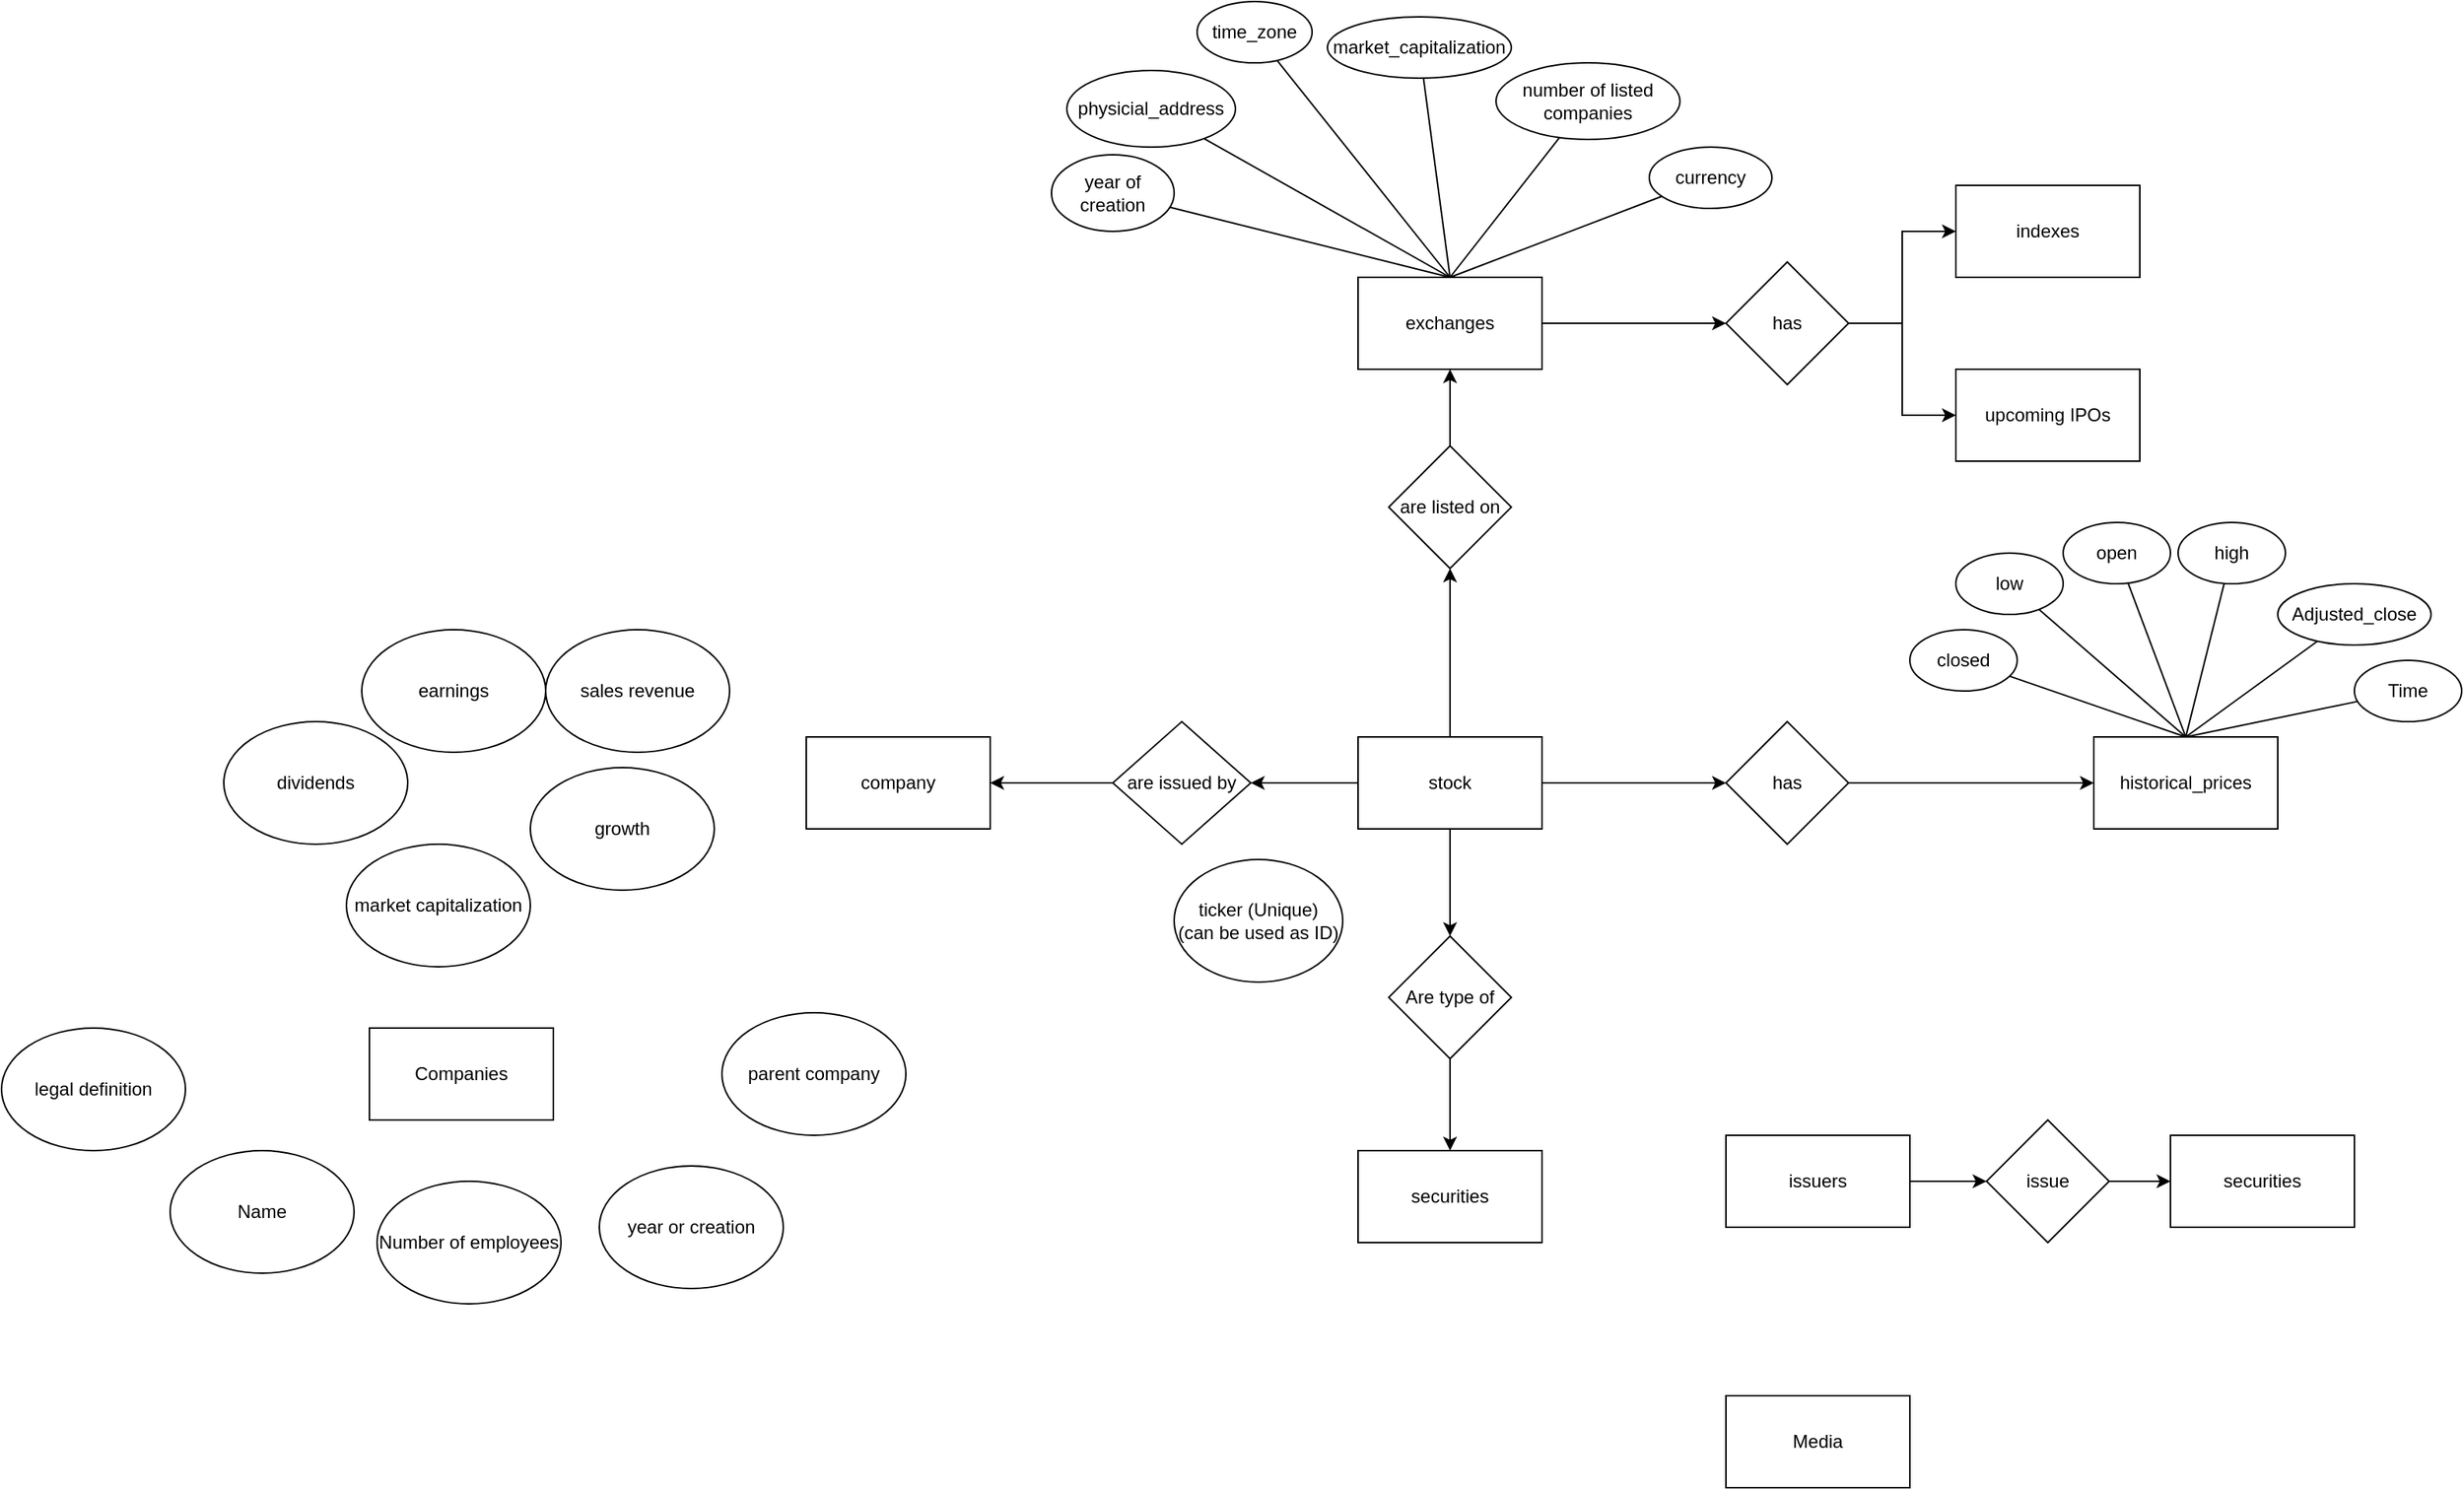 <mxfile version="16.5.1" type="device" pages="3"><diagram id="R2lEEEUBdFMjLlhIrx00" name="Conceptual Model"><mxGraphModel dx="2523" dy="1018" grid="1" gridSize="10" guides="1" tooltips="1" connect="1" arrows="1" fold="1" page="1" pageScale="1" pageWidth="850" pageHeight="1100" math="0" shadow="0" extFonts="Permanent Marker^https://fonts.googleapis.com/css?family=Permanent+Marker"><root><mxCell id="0"/><mxCell id="1" parent="0"/><mxCell id="wfD22E9LBwg1Gz34zHIe-21" style="edgeStyle=orthogonalEdgeStyle;rounded=0;orthogonalLoop=1;jettySize=auto;html=1;exitX=1;exitY=0.5;exitDx=0;exitDy=0;entryX=0;entryY=0.5;entryDx=0;entryDy=0;endArrow=classic;endFill=1;" parent="1" source="wfD22E9LBwg1Gz34zHIe-1" target="wfD22E9LBwg1Gz34zHIe-20" edge="1"><mxGeometry relative="1" as="geometry"/></mxCell><mxCell id="wfD22E9LBwg1Gz34zHIe-43" style="edgeStyle=orthogonalEdgeStyle;rounded=0;orthogonalLoop=1;jettySize=auto;html=1;exitX=0.5;exitY=0;exitDx=0;exitDy=0;entryX=0.5;entryY=1;entryDx=0;entryDy=0;startArrow=none;startFill=0;endArrow=classic;endFill=1;" parent="1" source="wfD22E9LBwg1Gz34zHIe-1" target="wfD22E9LBwg1Gz34zHIe-41" edge="1"><mxGeometry relative="1" as="geometry"/></mxCell><mxCell id="wfD22E9LBwg1Gz34zHIe-67" style="edgeStyle=orthogonalEdgeStyle;rounded=0;orthogonalLoop=1;jettySize=auto;html=1;exitX=0;exitY=0.5;exitDx=0;exitDy=0;entryX=1;entryY=0.5;entryDx=0;entryDy=0;startArrow=none;startFill=0;endArrow=classic;endFill=1;" parent="1" source="wfD22E9LBwg1Gz34zHIe-1" target="wfD22E9LBwg1Gz34zHIe-66" edge="1"><mxGeometry relative="1" as="geometry"/></mxCell><mxCell id="wfD22E9LBwg1Gz34zHIe-77" style="edgeStyle=orthogonalEdgeStyle;rounded=0;orthogonalLoop=1;jettySize=auto;html=1;exitX=0.5;exitY=1;exitDx=0;exitDy=0;entryX=0.5;entryY=0;entryDx=0;entryDy=0;startArrow=none;startFill=0;endArrow=classic;endFill=1;" parent="1" source="wfD22E9LBwg1Gz34zHIe-1" target="wfD22E9LBwg1Gz34zHIe-76" edge="1"><mxGeometry relative="1" as="geometry"/></mxCell><mxCell id="wfD22E9LBwg1Gz34zHIe-1" value="stock" style="rounded=0;whiteSpace=wrap;html=1;" parent="1" vertex="1"><mxGeometry x="85" y="560" width="120" height="60" as="geometry"/></mxCell><mxCell id="wfD22E9LBwg1Gz34zHIe-2" value="ticker (Unique)&lt;br&gt;(can be used as ID)" style="ellipse;whiteSpace=wrap;html=1;" parent="1" vertex="1"><mxGeometry x="-35" y="640" width="110" height="80" as="geometry"/></mxCell><mxCell id="wfD22E9LBwg1Gz34zHIe-5" value="Companies" style="rounded=0;whiteSpace=wrap;html=1;" parent="1" vertex="1"><mxGeometry x="-560" y="750" width="120" height="60" as="geometry"/></mxCell><mxCell id="wfD22E9LBwg1Gz34zHIe-7" value="Name" style="ellipse;whiteSpace=wrap;html=1;" parent="1" vertex="1"><mxGeometry x="-690" y="830" width="120" height="80" as="geometry"/></mxCell><mxCell id="wfD22E9LBwg1Gz34zHIe-8" value="Number of employees" style="ellipse;whiteSpace=wrap;html=1;" parent="1" vertex="1"><mxGeometry x="-555" y="850" width="120" height="80" as="geometry"/></mxCell><mxCell id="wfD22E9LBwg1Gz34zHIe-9" value="year or creation" style="ellipse;whiteSpace=wrap;html=1;" parent="1" vertex="1"><mxGeometry x="-410" y="840" width="120" height="80" as="geometry"/></mxCell><mxCell id="wfD22E9LBwg1Gz34zHIe-10" value="parent company" style="ellipse;whiteSpace=wrap;html=1;" parent="1" vertex="1"><mxGeometry x="-330" y="740" width="120" height="80" as="geometry"/></mxCell><mxCell id="wfD22E9LBwg1Gz34zHIe-11" value="legal definition" style="ellipse;whiteSpace=wrap;html=1;" parent="1" vertex="1"><mxGeometry x="-800" y="750" width="120" height="80" as="geometry"/></mxCell><mxCell id="wfD22E9LBwg1Gz34zHIe-12" value="dividends" style="ellipse;whiteSpace=wrap;html=1;" parent="1" vertex="1"><mxGeometry x="-655" y="550" width="120" height="80" as="geometry"/></mxCell><mxCell id="wfD22E9LBwg1Gz34zHIe-13" value="sales revenue" style="ellipse;whiteSpace=wrap;html=1;" parent="1" vertex="1"><mxGeometry x="-445" y="490" width="120" height="80" as="geometry"/></mxCell><mxCell id="wfD22E9LBwg1Gz34zHIe-14" value="growth" style="ellipse;whiteSpace=wrap;html=1;" parent="1" vertex="1"><mxGeometry x="-455" y="580" width="120" height="80" as="geometry"/></mxCell><mxCell id="wfD22E9LBwg1Gz34zHIe-15" value="earnings" style="ellipse;whiteSpace=wrap;html=1;" parent="1" vertex="1"><mxGeometry x="-565" y="490" width="120" height="80" as="geometry"/></mxCell><mxCell id="wfD22E9LBwg1Gz34zHIe-16" value="market capitalization" style="ellipse;whiteSpace=wrap;html=1;" parent="1" vertex="1"><mxGeometry x="-575" y="630" width="120" height="80" as="geometry"/></mxCell><mxCell id="wfD22E9LBwg1Gz34zHIe-18" value="Media" style="rounded=0;whiteSpace=wrap;html=1;" parent="1" vertex="1"><mxGeometry x="325" y="990" width="120" height="60" as="geometry"/></mxCell><mxCell id="wfD22E9LBwg1Gz34zHIe-33" style="edgeStyle=none;rounded=0;orthogonalLoop=1;jettySize=auto;html=1;exitX=0.5;exitY=0;exitDx=0;exitDy=0;endArrow=none;endFill=0;" parent="1" source="wfD22E9LBwg1Gz34zHIe-19" target="wfD22E9LBwg1Gz34zHIe-30" edge="1"><mxGeometry relative="1" as="geometry"/></mxCell><mxCell id="wfD22E9LBwg1Gz34zHIe-34" style="edgeStyle=none;rounded=0;orthogonalLoop=1;jettySize=auto;html=1;exitX=0.5;exitY=0;exitDx=0;exitDy=0;endArrow=none;endFill=0;" parent="1" source="wfD22E9LBwg1Gz34zHIe-19" target="wfD22E9LBwg1Gz34zHIe-31" edge="1"><mxGeometry relative="1" as="geometry"/></mxCell><mxCell id="wfD22E9LBwg1Gz34zHIe-35" style="edgeStyle=none;rounded=0;orthogonalLoop=1;jettySize=auto;html=1;exitX=0.5;exitY=0;exitDx=0;exitDy=0;endArrow=none;endFill=0;" parent="1" source="wfD22E9LBwg1Gz34zHIe-19" target="wfD22E9LBwg1Gz34zHIe-28" edge="1"><mxGeometry relative="1" as="geometry"/></mxCell><mxCell id="wfD22E9LBwg1Gz34zHIe-36" style="edgeStyle=none;rounded=0;orthogonalLoop=1;jettySize=auto;html=1;exitX=0.5;exitY=0;exitDx=0;exitDy=0;endArrow=none;endFill=0;" parent="1" source="wfD22E9LBwg1Gz34zHIe-19" target="wfD22E9LBwg1Gz34zHIe-26" edge="1"><mxGeometry relative="1" as="geometry"/></mxCell><mxCell id="wfD22E9LBwg1Gz34zHIe-37" style="edgeStyle=none;rounded=0;orthogonalLoop=1;jettySize=auto;html=1;exitX=0.5;exitY=0;exitDx=0;exitDy=0;endArrow=none;endFill=0;" parent="1" source="wfD22E9LBwg1Gz34zHIe-19" target="wfD22E9LBwg1Gz34zHIe-29" edge="1"><mxGeometry relative="1" as="geometry"/></mxCell><mxCell id="8Y2EJX-AzZ-XdCFNiQo_-2" style="rounded=0;orthogonalLoop=1;jettySize=auto;html=1;exitX=0.5;exitY=0;exitDx=0;exitDy=0;startArrow=none;startFill=0;endArrow=none;endFill=0;" edge="1" parent="1" source="wfD22E9LBwg1Gz34zHIe-19" target="8Y2EJX-AzZ-XdCFNiQo_-1"><mxGeometry relative="1" as="geometry"/></mxCell><mxCell id="wfD22E9LBwg1Gz34zHIe-19" value="historical_prices" style="rounded=0;whiteSpace=wrap;html=1;" parent="1" vertex="1"><mxGeometry x="565" y="560" width="120" height="60" as="geometry"/></mxCell><mxCell id="wfD22E9LBwg1Gz34zHIe-22" style="edgeStyle=orthogonalEdgeStyle;rounded=0;orthogonalLoop=1;jettySize=auto;html=1;exitX=1;exitY=0.5;exitDx=0;exitDy=0;entryX=0;entryY=0.5;entryDx=0;entryDy=0;endArrow=classic;endFill=1;" parent="1" source="wfD22E9LBwg1Gz34zHIe-20" target="wfD22E9LBwg1Gz34zHIe-19" edge="1"><mxGeometry relative="1" as="geometry"/></mxCell><mxCell id="wfD22E9LBwg1Gz34zHIe-20" value="has" style="rhombus;whiteSpace=wrap;html=1;" parent="1" vertex="1"><mxGeometry x="325" y="550" width="80" height="80" as="geometry"/></mxCell><mxCell id="wfD22E9LBwg1Gz34zHIe-26" value="high" style="ellipse;whiteSpace=wrap;html=1;" parent="1" vertex="1"><mxGeometry x="620" y="420" width="70" height="40" as="geometry"/></mxCell><mxCell id="wfD22E9LBwg1Gz34zHIe-28" value="open" style="ellipse;whiteSpace=wrap;html=1;" parent="1" vertex="1"><mxGeometry x="545" y="420" width="70" height="40" as="geometry"/></mxCell><mxCell id="wfD22E9LBwg1Gz34zHIe-29" value="Adjusted_close" style="ellipse;whiteSpace=wrap;html=1;" parent="1" vertex="1"><mxGeometry x="685" y="460" width="100" height="40" as="geometry"/></mxCell><mxCell id="wfD22E9LBwg1Gz34zHIe-30" value="low" style="ellipse;whiteSpace=wrap;html=1;" parent="1" vertex="1"><mxGeometry x="475" y="440" width="70" height="40" as="geometry"/></mxCell><mxCell id="wfD22E9LBwg1Gz34zHIe-31" value="closed" style="ellipse;whiteSpace=wrap;html=1;" parent="1" vertex="1"><mxGeometry x="445" y="490" width="70" height="40" as="geometry"/></mxCell><mxCell id="wfD22E9LBwg1Gz34zHIe-46" style="rounded=0;orthogonalLoop=1;jettySize=auto;html=1;exitX=0.5;exitY=0;exitDx=0;exitDy=0;startArrow=none;startFill=0;endArrow=none;endFill=0;" parent="1" source="wfD22E9LBwg1Gz34zHIe-40" target="wfD22E9LBwg1Gz34zHIe-45" edge="1"><mxGeometry relative="1" as="geometry"/></mxCell><mxCell id="wfD22E9LBwg1Gz34zHIe-50" style="edgeStyle=none;rounded=0;orthogonalLoop=1;jettySize=auto;html=1;exitX=0.5;exitY=0;exitDx=0;exitDy=0;startArrow=none;startFill=0;endArrow=none;endFill=0;" parent="1" source="wfD22E9LBwg1Gz34zHIe-40" target="wfD22E9LBwg1Gz34zHIe-48" edge="1"><mxGeometry relative="1" as="geometry"/></mxCell><mxCell id="wfD22E9LBwg1Gz34zHIe-51" style="edgeStyle=none;rounded=0;orthogonalLoop=1;jettySize=auto;html=1;exitX=0.5;exitY=0;exitDx=0;exitDy=0;startArrow=none;startFill=0;endArrow=none;endFill=0;" parent="1" source="wfD22E9LBwg1Gz34zHIe-40" target="wfD22E9LBwg1Gz34zHIe-49" edge="1"><mxGeometry relative="1" as="geometry"/></mxCell><mxCell id="wfD22E9LBwg1Gz34zHIe-52" style="edgeStyle=none;rounded=0;orthogonalLoop=1;jettySize=auto;html=1;exitX=0.5;exitY=0;exitDx=0;exitDy=0;startArrow=none;startFill=0;endArrow=none;endFill=0;" parent="1" source="wfD22E9LBwg1Gz34zHIe-40" target="wfD22E9LBwg1Gz34zHIe-47" edge="1"><mxGeometry relative="1" as="geometry"/></mxCell><mxCell id="wfD22E9LBwg1Gz34zHIe-54" style="edgeStyle=none;rounded=0;orthogonalLoop=1;jettySize=auto;html=1;exitX=0.5;exitY=0;exitDx=0;exitDy=0;startArrow=none;startFill=0;endArrow=none;endFill=0;" parent="1" source="wfD22E9LBwg1Gz34zHIe-40" target="wfD22E9LBwg1Gz34zHIe-53" edge="1"><mxGeometry relative="1" as="geometry"/></mxCell><mxCell id="wfD22E9LBwg1Gz34zHIe-56" style="edgeStyle=none;rounded=0;orthogonalLoop=1;jettySize=auto;html=1;exitX=0.5;exitY=0;exitDx=0;exitDy=0;startArrow=none;startFill=0;endArrow=none;endFill=0;" parent="1" source="wfD22E9LBwg1Gz34zHIe-40" target="wfD22E9LBwg1Gz34zHIe-55" edge="1"><mxGeometry relative="1" as="geometry"/></mxCell><mxCell id="wfD22E9LBwg1Gz34zHIe-59" style="edgeStyle=orthogonalEdgeStyle;rounded=0;orthogonalLoop=1;jettySize=auto;html=1;exitX=1;exitY=0.5;exitDx=0;exitDy=0;entryX=0;entryY=0.5;entryDx=0;entryDy=0;startArrow=none;startFill=0;endArrow=classic;endFill=1;" parent="1" source="wfD22E9LBwg1Gz34zHIe-40" target="wfD22E9LBwg1Gz34zHIe-58" edge="1"><mxGeometry relative="1" as="geometry"/></mxCell><mxCell id="wfD22E9LBwg1Gz34zHIe-40" value="exchanges" style="rounded=0;whiteSpace=wrap;html=1;" parent="1" vertex="1"><mxGeometry x="85" y="260" width="120" height="60" as="geometry"/></mxCell><mxCell id="wfD22E9LBwg1Gz34zHIe-44" style="edgeStyle=orthogonalEdgeStyle;rounded=0;orthogonalLoop=1;jettySize=auto;html=1;exitX=0.5;exitY=0;exitDx=0;exitDy=0;entryX=0.5;entryY=1;entryDx=0;entryDy=0;startArrow=none;startFill=0;endArrow=classic;endFill=1;" parent="1" source="wfD22E9LBwg1Gz34zHIe-41" target="wfD22E9LBwg1Gz34zHIe-40" edge="1"><mxGeometry relative="1" as="geometry"/></mxCell><mxCell id="wfD22E9LBwg1Gz34zHIe-41" value="are listed on" style="rhombus;whiteSpace=wrap;html=1;" parent="1" vertex="1"><mxGeometry x="105" y="370" width="80" height="80" as="geometry"/></mxCell><mxCell id="wfD22E9LBwg1Gz34zHIe-45" value="time_zone" style="ellipse;whiteSpace=wrap;html=1;" parent="1" vertex="1"><mxGeometry x="-20" y="80" width="75" height="40" as="geometry"/></mxCell><mxCell id="wfD22E9LBwg1Gz34zHIe-47" value="currency" style="ellipse;whiteSpace=wrap;html=1;" parent="1" vertex="1"><mxGeometry x="275" y="175" width="80" height="40" as="geometry"/></mxCell><mxCell id="wfD22E9LBwg1Gz34zHIe-48" value="market_capitalization" style="ellipse;whiteSpace=wrap;html=1;" parent="1" vertex="1"><mxGeometry x="65" y="90" width="120" height="40" as="geometry"/></mxCell><mxCell id="wfD22E9LBwg1Gz34zHIe-49" value="number of listed companies" style="ellipse;whiteSpace=wrap;html=1;" parent="1" vertex="1"><mxGeometry x="175" y="120" width="120" height="50" as="geometry"/></mxCell><mxCell id="wfD22E9LBwg1Gz34zHIe-53" value="physicial_address" style="ellipse;whiteSpace=wrap;html=1;" parent="1" vertex="1"><mxGeometry x="-105" y="125" width="110" height="50" as="geometry"/></mxCell><mxCell id="wfD22E9LBwg1Gz34zHIe-55" value="year of creation" style="ellipse;whiteSpace=wrap;html=1;" parent="1" vertex="1"><mxGeometry x="-115" y="180" width="80" height="50" as="geometry"/></mxCell><mxCell id="wfD22E9LBwg1Gz34zHIe-57" value="indexes" style="rounded=0;whiteSpace=wrap;html=1;" parent="1" vertex="1"><mxGeometry x="475" y="200" width="120" height="60" as="geometry"/></mxCell><mxCell id="wfD22E9LBwg1Gz34zHIe-61" style="edgeStyle=orthogonalEdgeStyle;rounded=0;orthogonalLoop=1;jettySize=auto;html=1;exitX=1;exitY=0.5;exitDx=0;exitDy=0;entryX=0;entryY=0.5;entryDx=0;entryDy=0;startArrow=none;startFill=0;endArrow=classic;endFill=1;" parent="1" source="wfD22E9LBwg1Gz34zHIe-58" target="wfD22E9LBwg1Gz34zHIe-57" edge="1"><mxGeometry relative="1" as="geometry"/></mxCell><mxCell id="wfD22E9LBwg1Gz34zHIe-63" style="edgeStyle=orthogonalEdgeStyle;rounded=0;orthogonalLoop=1;jettySize=auto;html=1;exitX=1;exitY=0.5;exitDx=0;exitDy=0;entryX=0;entryY=0.5;entryDx=0;entryDy=0;startArrow=none;startFill=0;endArrow=classic;endFill=1;" parent="1" source="wfD22E9LBwg1Gz34zHIe-58" target="wfD22E9LBwg1Gz34zHIe-62" edge="1"><mxGeometry relative="1" as="geometry"/></mxCell><mxCell id="wfD22E9LBwg1Gz34zHIe-58" value="has" style="rhombus;whiteSpace=wrap;html=1;" parent="1" vertex="1"><mxGeometry x="325" y="250" width="80" height="80" as="geometry"/></mxCell><mxCell id="wfD22E9LBwg1Gz34zHIe-62" value="upcoming IPOs" style="rounded=0;whiteSpace=wrap;html=1;" parent="1" vertex="1"><mxGeometry x="475" y="320" width="120" height="60" as="geometry"/></mxCell><mxCell id="wfD22E9LBwg1Gz34zHIe-64" value="company" style="rounded=0;whiteSpace=wrap;html=1;" parent="1" vertex="1"><mxGeometry x="-275" y="560" width="120" height="60" as="geometry"/></mxCell><mxCell id="wfD22E9LBwg1Gz34zHIe-68" style="edgeStyle=orthogonalEdgeStyle;rounded=0;orthogonalLoop=1;jettySize=auto;html=1;exitX=0;exitY=0.5;exitDx=0;exitDy=0;entryX=1;entryY=0.5;entryDx=0;entryDy=0;startArrow=none;startFill=0;endArrow=classic;endFill=1;" parent="1" source="wfD22E9LBwg1Gz34zHIe-66" target="wfD22E9LBwg1Gz34zHIe-64" edge="1"><mxGeometry relative="1" as="geometry"/></mxCell><mxCell id="wfD22E9LBwg1Gz34zHIe-66" value="are issued by" style="rhombus;whiteSpace=wrap;html=1;" parent="1" vertex="1"><mxGeometry x="-75" y="550" width="90" height="80" as="geometry"/></mxCell><mxCell id="wfD22E9LBwg1Gz34zHIe-69" value="securities" style="rounded=0;whiteSpace=wrap;html=1;" parent="1" vertex="1"><mxGeometry x="615" y="820" width="120" height="60" as="geometry"/></mxCell><mxCell id="wfD22E9LBwg1Gz34zHIe-72" style="edgeStyle=orthogonalEdgeStyle;rounded=0;orthogonalLoop=1;jettySize=auto;html=1;exitX=1;exitY=0.5;exitDx=0;exitDy=0;entryX=0;entryY=0.5;entryDx=0;entryDy=0;startArrow=none;startFill=0;endArrow=classic;endFill=1;" parent="1" source="wfD22E9LBwg1Gz34zHIe-70" target="wfD22E9LBwg1Gz34zHIe-71" edge="1"><mxGeometry relative="1" as="geometry"/></mxCell><mxCell id="wfD22E9LBwg1Gz34zHIe-70" value="issuers" style="rounded=0;whiteSpace=wrap;html=1;" parent="1" vertex="1"><mxGeometry x="325" y="820" width="120" height="60" as="geometry"/></mxCell><mxCell id="wfD22E9LBwg1Gz34zHIe-73" style="edgeStyle=orthogonalEdgeStyle;rounded=0;orthogonalLoop=1;jettySize=auto;html=1;exitX=1;exitY=0.5;exitDx=0;exitDy=0;entryX=0;entryY=0.5;entryDx=0;entryDy=0;startArrow=none;startFill=0;endArrow=classic;endFill=1;" parent="1" source="wfD22E9LBwg1Gz34zHIe-71" target="wfD22E9LBwg1Gz34zHIe-69" edge="1"><mxGeometry relative="1" as="geometry"/></mxCell><mxCell id="wfD22E9LBwg1Gz34zHIe-71" value="issue" style="rhombus;whiteSpace=wrap;html=1;" parent="1" vertex="1"><mxGeometry x="495" y="810" width="80" height="80" as="geometry"/></mxCell><mxCell id="wfD22E9LBwg1Gz34zHIe-75" value="securities" style="rounded=0;whiteSpace=wrap;html=1;" parent="1" vertex="1"><mxGeometry x="85" y="830" width="120" height="60" as="geometry"/></mxCell><mxCell id="wfD22E9LBwg1Gz34zHIe-78" style="edgeStyle=orthogonalEdgeStyle;rounded=0;orthogonalLoop=1;jettySize=auto;html=1;exitX=0.5;exitY=1;exitDx=0;exitDy=0;entryX=0.5;entryY=0;entryDx=0;entryDy=0;startArrow=none;startFill=0;endArrow=classic;endFill=1;" parent="1" source="wfD22E9LBwg1Gz34zHIe-76" target="wfD22E9LBwg1Gz34zHIe-75" edge="1"><mxGeometry relative="1" as="geometry"/></mxCell><mxCell id="wfD22E9LBwg1Gz34zHIe-76" value="Are type of" style="rhombus;whiteSpace=wrap;html=1;" parent="1" vertex="1"><mxGeometry x="105" y="690" width="80" height="80" as="geometry"/></mxCell><mxCell id="8Y2EJX-AzZ-XdCFNiQo_-1" value="Time" style="ellipse;whiteSpace=wrap;html=1;" vertex="1" parent="1"><mxGeometry x="735" y="510" width="70" height="40" as="geometry"/></mxCell></root></mxGraphModel></diagram><diagram id="MQj-S7Fz6W7xTGQ4IfH7" name="Logical Model"><mxGraphModel dx="1422" dy="865" grid="1" gridSize="10" guides="1" tooltips="1" connect="1" arrows="1" fold="1" page="1" pageScale="1" pageWidth="827" pageHeight="1169" math="0" shadow="0"><root><mxCell id="os_8DKDE5-zT_vKV7Pwn-0"/><mxCell id="os_8DKDE5-zT_vKV7Pwn-1" parent="os_8DKDE5-zT_vKV7Pwn-0"/><mxCell id="4PxGdPXnoTTcwVCYEZMJ-3" style="edgeStyle=orthogonalEdgeStyle;rounded=0;orthogonalLoop=1;jettySize=auto;html=1;exitX=1;exitY=0.5;exitDx=0;exitDy=0;startArrow=ERone;startFill=0;endArrow=ERoneToMany;endFill=0;" edge="1" parent="os_8DKDE5-zT_vKV7Pwn-1" source="Y7FrSRIj7nYSmTHNa9B9-0" target="Y7FrSRIj7nYSmTHNa9B9-4"><mxGeometry relative="1" as="geometry"/></mxCell><mxCell id="Y7FrSRIj7nYSmTHNa9B9-0" value="Stocks" style="swimlane;fontStyle=0;childLayout=stackLayout;horizontal=1;startSize=26;horizontalStack=0;resizeParent=1;resizeParentMax=0;resizeLast=0;collapsible=1;marginBottom=0;align=center;fontSize=14;" vertex="1" parent="os_8DKDE5-zT_vKV7Pwn-1"><mxGeometry x="159" y="450" width="160" height="116" as="geometry"/></mxCell><mxCell id="R4OTcV4efN7JgIUPlUh7-5" value="id" style="text;strokeColor=none;fillColor=none;spacingLeft=4;spacingRight=4;overflow=hidden;rotatable=0;points=[[0,0.5],[1,0.5]];portConstraint=eastwest;fontSize=12;" vertex="1" parent="Y7FrSRIj7nYSmTHNa9B9-0"><mxGeometry y="26" width="160" height="30" as="geometry"/></mxCell><mxCell id="Y7FrSRIj7nYSmTHNa9B9-1" value="ticker" style="text;strokeColor=none;fillColor=none;spacingLeft=4;spacingRight=4;overflow=hidden;rotatable=0;points=[[0,0.5],[1,0.5]];portConstraint=eastwest;fontSize=12;" vertex="1" parent="Y7FrSRIj7nYSmTHNa9B9-0"><mxGeometry y="56" width="160" height="30" as="geometry"/></mxCell><mxCell id="Y7FrSRIj7nYSmTHNa9B9-2" value="name" style="text;strokeColor=none;fillColor=none;spacingLeft=4;spacingRight=4;overflow=hidden;rotatable=0;points=[[0,0.5],[1,0.5]];portConstraint=eastwest;fontSize=12;" vertex="1" parent="Y7FrSRIj7nYSmTHNa9B9-0"><mxGeometry y="86" width="160" height="30" as="geometry"/></mxCell><mxCell id="Y7FrSRIj7nYSmTHNa9B9-4" value="historical_prices" style="swimlane;fontStyle=0;childLayout=stackLayout;horizontal=1;startSize=26;horizontalStack=0;resizeParent=1;resizeParentMax=0;resizeLast=0;collapsible=1;marginBottom=0;align=center;fontSize=14;" vertex="1" parent="os_8DKDE5-zT_vKV7Pwn-1"><mxGeometry x="509" y="375" width="160" height="266" as="geometry"/></mxCell><mxCell id="Y7FrSRIj7nYSmTHNa9B9-5" value="id" style="text;strokeColor=none;fillColor=none;spacingLeft=4;spacingRight=4;overflow=hidden;rotatable=0;points=[[0,0.5],[1,0.5]];portConstraint=eastwest;fontSize=12;" vertex="1" parent="Y7FrSRIj7nYSmTHNa9B9-4"><mxGeometry y="26" width="160" height="30" as="geometry"/></mxCell><mxCell id="Y7FrSRIj7nYSmTHNa9B9-6" value="ticker" style="text;strokeColor=none;fillColor=none;spacingLeft=4;spacingRight=4;overflow=hidden;rotatable=0;points=[[0,0.5],[1,0.5]];portConstraint=eastwest;fontSize=12;" vertex="1" parent="Y7FrSRIj7nYSmTHNa9B9-4"><mxGeometry y="56" width="160" height="30" as="geometry"/></mxCell><mxCell id="Y4rFN3A8RNl4M52kwZ5K-0" value="time" style="text;strokeColor=none;fillColor=none;spacingLeft=4;spacingRight=4;overflow=hidden;rotatable=0;points=[[0,0.5],[1,0.5]];portConstraint=eastwest;fontSize=12;" vertex="1" parent="Y7FrSRIj7nYSmTHNa9B9-4"><mxGeometry y="86" width="160" height="30" as="geometry"/></mxCell><mxCell id="Y7FrSRIj7nYSmTHNa9B9-7" value="open" style="text;strokeColor=none;fillColor=none;spacingLeft=4;spacingRight=4;overflow=hidden;rotatable=0;points=[[0,0.5],[1,0.5]];portConstraint=eastwest;fontSize=12;" vertex="1" parent="Y7FrSRIj7nYSmTHNa9B9-4"><mxGeometry y="116" width="160" height="30" as="geometry"/></mxCell><mxCell id="e33bcDFd942IXppJwSy0-0" value="close" style="text;strokeColor=none;fillColor=none;spacingLeft=4;spacingRight=4;overflow=hidden;rotatable=0;points=[[0,0.5],[1,0.5]];portConstraint=eastwest;fontSize=12;" vertex="1" parent="Y7FrSRIj7nYSmTHNa9B9-4"><mxGeometry y="146" width="160" height="30" as="geometry"/></mxCell><mxCell id="4PxGdPXnoTTcwVCYEZMJ-0" value="low" style="text;strokeColor=none;fillColor=none;spacingLeft=4;spacingRight=4;overflow=hidden;rotatable=0;points=[[0,0.5],[1,0.5]];portConstraint=eastwest;fontSize=12;" vertex="1" parent="Y7FrSRIj7nYSmTHNa9B9-4"><mxGeometry y="176" width="160" height="30" as="geometry"/></mxCell><mxCell id="4PxGdPXnoTTcwVCYEZMJ-1" value="high" style="text;strokeColor=none;fillColor=none;spacingLeft=4;spacingRight=4;overflow=hidden;rotatable=0;points=[[0,0.5],[1,0.5]];portConstraint=eastwest;fontSize=12;" vertex="1" parent="Y7FrSRIj7nYSmTHNa9B9-4"><mxGeometry y="206" width="160" height="30" as="geometry"/></mxCell><mxCell id="4PxGdPXnoTTcwVCYEZMJ-2" value="adj_close" style="text;strokeColor=none;fillColor=none;spacingLeft=4;spacingRight=4;overflow=hidden;rotatable=0;points=[[0,0.5],[1,0.5]];portConstraint=eastwest;fontSize=12;" vertex="1" parent="Y7FrSRIj7nYSmTHNa9B9-4"><mxGeometry y="236" width="160" height="30" as="geometry"/></mxCell><mxCell id="rJq4cenn5QJTcRMozqke-0" value="Should we put in ID on historical_prices? &lt;br&gt;We could use ticker and timstamp as a composite key to uniquely identify records...&lt;br&gt;To use a unique ID would use 30 Mb (3MB) approximately (200 stocks * 7300 records * number of bits to represent it)" style="text;html=1;strokeColor=none;fillColor=none;align=center;verticalAlign=middle;whiteSpace=wrap;rounded=0;" vertex="1" parent="os_8DKDE5-zT_vKV7Pwn-1"><mxGeometry width="330" height="110" as="geometry"/></mxCell><mxCell id="R4OTcV4efN7JgIUPlUh7-7" style="edgeStyle=none;rounded=0;orthogonalLoop=1;jettySize=auto;html=1;exitX=0.5;exitY=1;exitDx=0;exitDy=0;startArrow=ERone;startFill=0;endArrow=ERone;endFill=0;" edge="1" parent="os_8DKDE5-zT_vKV7Pwn-1" source="R4OTcV4efN7JgIUPlUh7-1" target="Y7FrSRIj7nYSmTHNa9B9-0"><mxGeometry relative="1" as="geometry"/></mxCell><mxCell id="R4OTcV4efN7JgIUPlUh7-1" value="source" style="swimlane;fontStyle=0;childLayout=stackLayout;horizontal=1;startSize=26;horizontalStack=0;resizeParent=1;resizeParentMax=0;resizeLast=0;collapsible=1;marginBottom=0;align=center;fontSize=14;" vertex="1" parent="os_8DKDE5-zT_vKV7Pwn-1"><mxGeometry x="159" y="210" width="160" height="146" as="geometry"/></mxCell><mxCell id="R4OTcV4efN7JgIUPlUh7-2" value="id" style="text;strokeColor=none;fillColor=none;spacingLeft=4;spacingRight=4;overflow=hidden;rotatable=0;points=[[0,0.5],[1,0.5]];portConstraint=eastwest;fontSize=12;" vertex="1" parent="R4OTcV4efN7JgIUPlUh7-1"><mxGeometry y="26" width="160" height="30" as="geometry"/></mxCell><mxCell id="R4OTcV4efN7JgIUPlUh7-4" value="name" style="text;strokeColor=none;fillColor=none;spacingLeft=4;spacingRight=4;overflow=hidden;rotatable=0;points=[[0,0.5],[1,0.5]];portConstraint=eastwest;fontSize=12;" vertex="1" parent="R4OTcV4efN7JgIUPlUh7-1"><mxGeometry y="56" width="160" height="30" as="geometry"/></mxCell><mxCell id="R4OTcV4efN7JgIUPlUh7-6" value="ticker" style="text;strokeColor=none;fillColor=none;spacingLeft=4;spacingRight=4;overflow=hidden;rotatable=0;points=[[0,0.5],[1,0.5]];portConstraint=eastwest;fontSize=12;" vertex="1" parent="R4OTcV4efN7JgIUPlUh7-1"><mxGeometry y="86" width="160" height="30" as="geometry"/></mxCell><mxCell id="R4OTcV4efN7JgIUPlUh7-3" value="source_ticker" style="text;strokeColor=none;fillColor=none;spacingLeft=4;spacingRight=4;overflow=hidden;rotatable=0;points=[[0,0.5],[1,0.5]];portConstraint=eastwest;fontSize=12;" vertex="1" parent="R4OTcV4efN7JgIUPlUh7-1"><mxGeometry y="116" width="160" height="30" as="geometry"/></mxCell></root></mxGraphModel></diagram><diagram id="Y7fAanmoGZmoe3X7Tghw" name="Physical Model (PostgreSQL)"><mxGraphModel dx="1422" dy="865" grid="1" gridSize="10" guides="1" tooltips="1" connect="1" arrows="1" fold="1" page="1" pageScale="1" pageWidth="827" pageHeight="1169" math="0" shadow="0"><root><mxCell id="kmy_UWb13fLSlnWbWRYK-0"/><mxCell id="kmy_UWb13fLSlnWbWRYK-1" parent="kmy_UWb13fLSlnWbWRYK-0"/><mxCell id="xmjMNlRfoBN5kaSRMh7R-35" style="edgeStyle=orthogonalEdgeStyle;rounded=0;orthogonalLoop=1;jettySize=auto;html=1;exitX=1;exitY=0.5;exitDx=0;exitDy=0;startArrow=ERone;startFill=0;endArrow=ERoneToMany;endFill=0;" edge="1" parent="kmy_UWb13fLSlnWbWRYK-1" source="xmjMNlRfoBN5kaSRMh7R-0" target="xmjMNlRfoBN5kaSRMh7R-13"><mxGeometry relative="1" as="geometry"/></mxCell><mxCell id="xmjMNlRfoBN5kaSRMh7R-0" value="stocks" style="shape=table;startSize=30;container=1;collapsible=1;childLayout=tableLayout;fixedRows=1;rowLines=0;fontStyle=1;align=center;resizeLast=1;" vertex="1" parent="kmy_UWb13fLSlnWbWRYK-1"><mxGeometry x="180" y="420" width="180" height="120" as="geometry"/></mxCell><mxCell id="L0kg3-bUlqf4RA--clqm-0" style="shape=tableRow;horizontal=0;startSize=0;swimlaneHead=0;swimlaneBody=0;fillColor=none;collapsible=0;dropTarget=0;points=[[0,0.5],[1,0.5]];portConstraint=eastwest;top=0;left=0;right=0;bottom=1;" vertex="1" parent="xmjMNlRfoBN5kaSRMh7R-0"><mxGeometry y="30" width="180" height="30" as="geometry"/></mxCell><mxCell id="L0kg3-bUlqf4RA--clqm-1" value="PK" style="shape=partialRectangle;connectable=0;fillColor=none;top=0;left=0;bottom=0;right=0;fontStyle=1;overflow=hidden;" vertex="1" parent="L0kg3-bUlqf4RA--clqm-0"><mxGeometry width="30" height="30" as="geometry"><mxRectangle width="30" height="30" as="alternateBounds"/></mxGeometry></mxCell><mxCell id="L0kg3-bUlqf4RA--clqm-2" value="id : SMALLINT" style="shape=partialRectangle;connectable=0;fillColor=none;top=0;left=0;bottom=0;right=0;align=left;spacingLeft=6;fontStyle=5;overflow=hidden;" vertex="1" parent="L0kg3-bUlqf4RA--clqm-0"><mxGeometry x="30" width="150" height="30" as="geometry"><mxRectangle width="150" height="30" as="alternateBounds"/></mxGeometry></mxCell><mxCell id="xmjMNlRfoBN5kaSRMh7R-1" value="" style="shape=tableRow;horizontal=0;startSize=0;swimlaneHead=0;swimlaneBody=0;fillColor=none;collapsible=0;dropTarget=0;points=[[0,0.5],[1,0.5]];portConstraint=eastwest;top=0;left=0;right=0;bottom=0;" vertex="1" parent="xmjMNlRfoBN5kaSRMh7R-0"><mxGeometry y="60" width="180" height="30" as="geometry"/></mxCell><mxCell id="xmjMNlRfoBN5kaSRMh7R-2" value="" style="shape=partialRectangle;connectable=0;fillColor=none;top=0;left=0;bottom=0;right=0;fontStyle=1;overflow=hidden;strokeColor=default;" vertex="1" parent="xmjMNlRfoBN5kaSRMh7R-1"><mxGeometry width="30" height="30" as="geometry"><mxRectangle width="30" height="30" as="alternateBounds"/></mxGeometry></mxCell><mxCell id="xmjMNlRfoBN5kaSRMh7R-3" value="ticker : CHAR(6)" style="shape=partialRectangle;connectable=0;fillColor=none;top=0;left=0;bottom=0;right=0;align=left;spacingLeft=6;fontStyle=0;overflow=hidden;strokeColor=default;" vertex="1" parent="xmjMNlRfoBN5kaSRMh7R-1"><mxGeometry x="30" width="150" height="30" as="geometry"><mxRectangle width="150" height="30" as="alternateBounds"/></mxGeometry></mxCell><mxCell id="xmjMNlRfoBN5kaSRMh7R-4" value="" style="shape=tableRow;horizontal=0;startSize=0;swimlaneHead=0;swimlaneBody=0;fillColor=none;collapsible=0;dropTarget=0;points=[[0,0.5],[1,0.5]];portConstraint=eastwest;top=0;left=0;right=0;bottom=0;" vertex="1" parent="xmjMNlRfoBN5kaSRMh7R-0"><mxGeometry y="90" width="180" height="30" as="geometry"/></mxCell><mxCell id="xmjMNlRfoBN5kaSRMh7R-5" value="" style="shape=partialRectangle;connectable=0;fillColor=none;top=0;left=0;bottom=0;right=0;editable=1;overflow=hidden;" vertex="1" parent="xmjMNlRfoBN5kaSRMh7R-4"><mxGeometry width="30" height="30" as="geometry"><mxRectangle width="30" height="30" as="alternateBounds"/></mxGeometry></mxCell><mxCell id="xmjMNlRfoBN5kaSRMh7R-6" value="name : VARCHAR(64)" style="shape=partialRectangle;connectable=0;fillColor=none;top=0;left=0;bottom=0;right=0;align=left;spacingLeft=6;overflow=hidden;strokeColor=default;" vertex="1" parent="xmjMNlRfoBN5kaSRMh7R-4"><mxGeometry x="30" width="150" height="30" as="geometry"><mxRectangle width="150" height="30" as="alternateBounds"/></mxGeometry></mxCell><mxCell id="xmjMNlRfoBN5kaSRMh7R-13" value="historical_prices" style="shape=table;startSize=30;container=1;collapsible=1;childLayout=tableLayout;fixedRows=1;rowLines=0;fontStyle=1;align=center;resizeLast=1;" vertex="1" parent="kmy_UWb13fLSlnWbWRYK-1"><mxGeometry x="500" y="345" width="180" height="270" as="geometry"/></mxCell><mxCell id="xmjMNlRfoBN5kaSRMh7R-14" value="" style="shape=tableRow;horizontal=0;startSize=0;swimlaneHead=0;swimlaneBody=0;fillColor=none;collapsible=0;dropTarget=0;points=[[0,0.5],[1,0.5]];portConstraint=eastwest;top=0;left=0;right=0;bottom=1;" vertex="1" parent="xmjMNlRfoBN5kaSRMh7R-13"><mxGeometry y="30" width="180" height="30" as="geometry"/></mxCell><mxCell id="xmjMNlRfoBN5kaSRMh7R-15" value="PK" style="shape=partialRectangle;connectable=0;fillColor=none;top=0;left=0;bottom=0;right=0;fontStyle=1;overflow=hidden;" vertex="1" parent="xmjMNlRfoBN5kaSRMh7R-14"><mxGeometry width="30" height="30" as="geometry"><mxRectangle width="30" height="30" as="alternateBounds"/></mxGeometry></mxCell><mxCell id="xmjMNlRfoBN5kaSRMh7R-16" value="ID : INTEGER" style="shape=partialRectangle;connectable=0;fillColor=none;top=0;left=0;bottom=0;right=0;align=left;spacingLeft=6;fontStyle=5;overflow=hidden;" vertex="1" parent="xmjMNlRfoBN5kaSRMh7R-14"><mxGeometry x="30" width="150" height="30" as="geometry"><mxRectangle width="150" height="30" as="alternateBounds"/></mxGeometry></mxCell><mxCell id="xmjMNlRfoBN5kaSRMh7R-17" value="" style="shape=tableRow;horizontal=0;startSize=0;swimlaneHead=0;swimlaneBody=0;fillColor=none;collapsible=0;dropTarget=0;points=[[0,0.5],[1,0.5]];portConstraint=eastwest;top=0;left=0;right=0;bottom=0;" vertex="1" parent="xmjMNlRfoBN5kaSRMh7R-13"><mxGeometry y="60" width="180" height="30" as="geometry"/></mxCell><mxCell id="xmjMNlRfoBN5kaSRMh7R-18" value="FK" style="shape=partialRectangle;connectable=0;fillColor=none;top=0;left=0;bottom=0;right=0;editable=1;overflow=hidden;fontStyle=1" vertex="1" parent="xmjMNlRfoBN5kaSRMh7R-17"><mxGeometry width="30" height="30" as="geometry"><mxRectangle width="30" height="30" as="alternateBounds"/></mxGeometry></mxCell><mxCell id="xmjMNlRfoBN5kaSRMh7R-19" value="ticker: CHAR(6)" style="shape=partialRectangle;connectable=0;fillColor=none;top=0;left=0;bottom=0;right=0;align=left;spacingLeft=6;overflow=hidden;fontStyle=1" vertex="1" parent="xmjMNlRfoBN5kaSRMh7R-17"><mxGeometry x="30" width="150" height="30" as="geometry"><mxRectangle width="150" height="30" as="alternateBounds"/></mxGeometry></mxCell><mxCell id="xmjMNlRfoBN5kaSRMh7R-39" style="shape=tableRow;horizontal=0;startSize=0;swimlaneHead=0;swimlaneBody=0;fillColor=none;collapsible=0;dropTarget=0;points=[[0,0.5],[1,0.5]];portConstraint=eastwest;top=0;left=0;right=0;bottom=0;" vertex="1" parent="xmjMNlRfoBN5kaSRMh7R-13"><mxGeometry y="90" width="180" height="30" as="geometry"/></mxCell><mxCell id="xmjMNlRfoBN5kaSRMh7R-40" style="shape=partialRectangle;connectable=0;fillColor=none;top=0;left=0;bottom=0;right=0;editable=1;overflow=hidden;" vertex="1" parent="xmjMNlRfoBN5kaSRMh7R-39"><mxGeometry width="30" height="30" as="geometry"><mxRectangle width="30" height="30" as="alternateBounds"/></mxGeometry></mxCell><mxCell id="xmjMNlRfoBN5kaSRMh7R-41" value="time : DATE" style="shape=partialRectangle;connectable=0;fillColor=none;top=0;left=0;bottom=0;right=0;align=left;spacingLeft=6;overflow=hidden;" vertex="1" parent="xmjMNlRfoBN5kaSRMh7R-39"><mxGeometry x="30" width="150" height="30" as="geometry"><mxRectangle width="150" height="30" as="alternateBounds"/></mxGeometry></mxCell><mxCell id="xmjMNlRfoBN5kaSRMh7R-20" value="" style="shape=tableRow;horizontal=0;startSize=0;swimlaneHead=0;swimlaneBody=0;fillColor=none;collapsible=0;dropTarget=0;points=[[0,0.5],[1,0.5]];portConstraint=eastwest;top=0;left=0;right=0;bottom=0;" vertex="1" parent="xmjMNlRfoBN5kaSRMh7R-13"><mxGeometry y="120" width="180" height="30" as="geometry"/></mxCell><mxCell id="xmjMNlRfoBN5kaSRMh7R-21" value="" style="shape=partialRectangle;connectable=0;fillColor=none;top=0;left=0;bottom=0;right=0;editable=1;overflow=hidden;" vertex="1" parent="xmjMNlRfoBN5kaSRMh7R-20"><mxGeometry width="30" height="30" as="geometry"><mxRectangle width="30" height="30" as="alternateBounds"/></mxGeometry></mxCell><mxCell id="xmjMNlRfoBN5kaSRMh7R-22" value="open : MONEY" style="shape=partialRectangle;connectable=0;fillColor=none;top=0;left=0;bottom=0;right=0;align=left;spacingLeft=6;overflow=hidden;" vertex="1" parent="xmjMNlRfoBN5kaSRMh7R-20"><mxGeometry x="30" width="150" height="30" as="geometry"><mxRectangle width="150" height="30" as="alternateBounds"/></mxGeometry></mxCell><mxCell id="xmjMNlRfoBN5kaSRMh7R-23" value="" style="shape=tableRow;horizontal=0;startSize=0;swimlaneHead=0;swimlaneBody=0;fillColor=none;collapsible=0;dropTarget=0;points=[[0,0.5],[1,0.5]];portConstraint=eastwest;top=0;left=0;right=0;bottom=0;" vertex="1" parent="xmjMNlRfoBN5kaSRMh7R-13"><mxGeometry y="150" width="180" height="30" as="geometry"/></mxCell><mxCell id="xmjMNlRfoBN5kaSRMh7R-24" value="" style="shape=partialRectangle;connectable=0;fillColor=none;top=0;left=0;bottom=0;right=0;editable=1;overflow=hidden;" vertex="1" parent="xmjMNlRfoBN5kaSRMh7R-23"><mxGeometry width="30" height="30" as="geometry"><mxRectangle width="30" height="30" as="alternateBounds"/></mxGeometry></mxCell><mxCell id="xmjMNlRfoBN5kaSRMh7R-25" value="close : MONEY" style="shape=partialRectangle;connectable=0;fillColor=none;top=0;left=0;bottom=0;right=0;align=left;spacingLeft=6;overflow=hidden;" vertex="1" parent="xmjMNlRfoBN5kaSRMh7R-23"><mxGeometry x="30" width="150" height="30" as="geometry"><mxRectangle width="150" height="30" as="alternateBounds"/></mxGeometry></mxCell><mxCell id="xmjMNlRfoBN5kaSRMh7R-26" style="shape=tableRow;horizontal=0;startSize=0;swimlaneHead=0;swimlaneBody=0;fillColor=none;collapsible=0;dropTarget=0;points=[[0,0.5],[1,0.5]];portConstraint=eastwest;top=0;left=0;right=0;bottom=0;" vertex="1" parent="xmjMNlRfoBN5kaSRMh7R-13"><mxGeometry y="180" width="180" height="30" as="geometry"/></mxCell><mxCell id="xmjMNlRfoBN5kaSRMh7R-27" style="shape=partialRectangle;connectable=0;fillColor=none;top=0;left=0;bottom=0;right=0;editable=1;overflow=hidden;" vertex="1" parent="xmjMNlRfoBN5kaSRMh7R-26"><mxGeometry width="30" height="30" as="geometry"><mxRectangle width="30" height="30" as="alternateBounds"/></mxGeometry></mxCell><mxCell id="xmjMNlRfoBN5kaSRMh7R-28" value="low : MONEY" style="shape=partialRectangle;connectable=0;fillColor=none;top=0;left=0;bottom=0;right=0;align=left;spacingLeft=6;overflow=hidden;" vertex="1" parent="xmjMNlRfoBN5kaSRMh7R-26"><mxGeometry x="30" width="150" height="30" as="geometry"><mxRectangle width="150" height="30" as="alternateBounds"/></mxGeometry></mxCell><mxCell id="xmjMNlRfoBN5kaSRMh7R-29" style="shape=tableRow;horizontal=0;startSize=0;swimlaneHead=0;swimlaneBody=0;fillColor=none;collapsible=0;dropTarget=0;points=[[0,0.5],[1,0.5]];portConstraint=eastwest;top=0;left=0;right=0;bottom=0;" vertex="1" parent="xmjMNlRfoBN5kaSRMh7R-13"><mxGeometry y="210" width="180" height="30" as="geometry"/></mxCell><mxCell id="xmjMNlRfoBN5kaSRMh7R-30" style="shape=partialRectangle;connectable=0;fillColor=none;top=0;left=0;bottom=0;right=0;editable=1;overflow=hidden;" vertex="1" parent="xmjMNlRfoBN5kaSRMh7R-29"><mxGeometry width="30" height="30" as="geometry"><mxRectangle width="30" height="30" as="alternateBounds"/></mxGeometry></mxCell><mxCell id="xmjMNlRfoBN5kaSRMh7R-31" value="high : MONEY" style="shape=partialRectangle;connectable=0;fillColor=none;top=0;left=0;bottom=0;right=0;align=left;spacingLeft=6;overflow=hidden;" vertex="1" parent="xmjMNlRfoBN5kaSRMh7R-29"><mxGeometry x="30" width="150" height="30" as="geometry"><mxRectangle width="150" height="30" as="alternateBounds"/></mxGeometry></mxCell><mxCell id="xmjMNlRfoBN5kaSRMh7R-32" style="shape=tableRow;horizontal=0;startSize=0;swimlaneHead=0;swimlaneBody=0;fillColor=none;collapsible=0;dropTarget=0;points=[[0,0.5],[1,0.5]];portConstraint=eastwest;top=0;left=0;right=0;bottom=0;" vertex="1" parent="xmjMNlRfoBN5kaSRMh7R-13"><mxGeometry y="240" width="180" height="30" as="geometry"/></mxCell><mxCell id="xmjMNlRfoBN5kaSRMh7R-33" style="shape=partialRectangle;connectable=0;fillColor=none;top=0;left=0;bottom=0;right=0;editable=1;overflow=hidden;" vertex="1" parent="xmjMNlRfoBN5kaSRMh7R-32"><mxGeometry width="30" height="30" as="geometry"><mxRectangle width="30" height="30" as="alternateBounds"/></mxGeometry></mxCell><mxCell id="xmjMNlRfoBN5kaSRMh7R-34" value="adj_close : MONEY" style="shape=partialRectangle;connectable=0;fillColor=none;top=0;left=0;bottom=0;right=0;align=left;spacingLeft=6;overflow=hidden;" vertex="1" parent="xmjMNlRfoBN5kaSRMh7R-32"><mxGeometry x="30" width="150" height="30" as="geometry"><mxRectangle width="150" height="30" as="alternateBounds"/></mxGeometry></mxCell><mxCell id="z0Je0JaOZrfjMBxbBhOJ-3" style="edgeStyle=none;rounded=0;orthogonalLoop=1;jettySize=auto;html=1;exitX=0.5;exitY=1;exitDx=0;exitDy=0;startArrow=ERone;startFill=0;endArrow=ERone;endFill=0;" edge="1" parent="kmy_UWb13fLSlnWbWRYK-1" source="otxsChPL_KQAhb7nXIIo-0" target="xmjMNlRfoBN5kaSRMh7R-0"><mxGeometry relative="1" as="geometry"/></mxCell><mxCell id="otxsChPL_KQAhb7nXIIo-0" value="source_tickers" style="shape=table;startSize=30;container=1;collapsible=1;childLayout=tableLayout;fixedRows=1;rowLines=0;fontStyle=1;align=center;resizeLast=1;" vertex="1" parent="kmy_UWb13fLSlnWbWRYK-1"><mxGeometry x="180" y="190" width="180" height="150" as="geometry"/></mxCell><mxCell id="otxsChPL_KQAhb7nXIIo-1" style="shape=tableRow;horizontal=0;startSize=0;swimlaneHead=0;swimlaneBody=0;fillColor=none;collapsible=0;dropTarget=0;points=[[0,0.5],[1,0.5]];portConstraint=eastwest;top=0;left=0;right=0;bottom=1;" vertex="1" parent="otxsChPL_KQAhb7nXIIo-0"><mxGeometry y="30" width="180" height="30" as="geometry"/></mxCell><mxCell id="otxsChPL_KQAhb7nXIIo-2" value="PK" style="shape=partialRectangle;connectable=0;fillColor=none;top=0;left=0;bottom=0;right=0;fontStyle=1;overflow=hidden;" vertex="1" parent="otxsChPL_KQAhb7nXIIo-1"><mxGeometry width="30" height="30" as="geometry"><mxRectangle width="30" height="30" as="alternateBounds"/></mxGeometry></mxCell><mxCell id="otxsChPL_KQAhb7nXIIo-3" value="id : SMALLINT" style="shape=partialRectangle;connectable=0;fillColor=none;top=0;left=0;bottom=0;right=0;align=left;spacingLeft=6;fontStyle=5;overflow=hidden;" vertex="1" parent="otxsChPL_KQAhb7nXIIo-1"><mxGeometry x="30" width="150" height="30" as="geometry"><mxRectangle width="150" height="30" as="alternateBounds"/></mxGeometry></mxCell><mxCell id="otxsChPL_KQAhb7nXIIo-7" value="" style="shape=tableRow;horizontal=0;startSize=0;swimlaneHead=0;swimlaneBody=0;fillColor=none;collapsible=0;dropTarget=0;points=[[0,0.5],[1,0.5]];portConstraint=eastwest;top=0;left=0;right=0;bottom=0;" vertex="1" parent="otxsChPL_KQAhb7nXIIo-0"><mxGeometry y="60" width="180" height="30" as="geometry"/></mxCell><mxCell id="otxsChPL_KQAhb7nXIIo-8" value="" style="shape=partialRectangle;connectable=0;fillColor=none;top=0;left=0;bottom=0;right=0;editable=1;overflow=hidden;" vertex="1" parent="otxsChPL_KQAhb7nXIIo-7"><mxGeometry width="30" height="30" as="geometry"><mxRectangle width="30" height="30" as="alternateBounds"/></mxGeometry></mxCell><mxCell id="otxsChPL_KQAhb7nXIIo-9" value="name : VARCHAR(32)" style="shape=partialRectangle;connectable=0;fillColor=none;top=0;left=0;bottom=0;right=0;align=left;spacingLeft=6;overflow=hidden;strokeColor=default;" vertex="1" parent="otxsChPL_KQAhb7nXIIo-7"><mxGeometry x="30" width="150" height="30" as="geometry"><mxRectangle width="150" height="30" as="alternateBounds"/></mxGeometry></mxCell><mxCell id="otxsChPL_KQAhb7nXIIo-4" value="" style="shape=tableRow;horizontal=0;startSize=0;swimlaneHead=0;swimlaneBody=0;fillColor=none;collapsible=0;dropTarget=0;points=[[0,0.5],[1,0.5]];portConstraint=eastwest;top=0;left=0;right=0;bottom=0;" vertex="1" parent="otxsChPL_KQAhb7nXIIo-0"><mxGeometry y="90" width="180" height="30" as="geometry"/></mxCell><mxCell id="otxsChPL_KQAhb7nXIIo-5" value="" style="shape=partialRectangle;connectable=0;fillColor=none;top=0;left=0;bottom=0;right=0;fontStyle=1;overflow=hidden;strokeColor=default;" vertex="1" parent="otxsChPL_KQAhb7nXIIo-4"><mxGeometry width="30" height="30" as="geometry"><mxRectangle width="30" height="30" as="alternateBounds"/></mxGeometry></mxCell><mxCell id="otxsChPL_KQAhb7nXIIo-6" value="ticker : CHAR(6)" style="shape=partialRectangle;connectable=0;fillColor=none;top=0;left=0;bottom=0;right=0;align=left;spacingLeft=6;fontStyle=0;overflow=hidden;strokeColor=default;" vertex="1" parent="otxsChPL_KQAhb7nXIIo-4"><mxGeometry x="30" width="150" height="30" as="geometry"><mxRectangle width="150" height="30" as="alternateBounds"/></mxGeometry></mxCell><mxCell id="z0Je0JaOZrfjMBxbBhOJ-0" style="shape=tableRow;horizontal=0;startSize=0;swimlaneHead=0;swimlaneBody=0;fillColor=none;collapsible=0;dropTarget=0;points=[[0,0.5],[1,0.5]];portConstraint=eastwest;top=0;left=0;right=0;bottom=0;" vertex="1" parent="otxsChPL_KQAhb7nXIIo-0"><mxGeometry y="120" width="180" height="30" as="geometry"/></mxCell><mxCell id="z0Je0JaOZrfjMBxbBhOJ-1" style="shape=partialRectangle;connectable=0;fillColor=none;top=0;left=0;bottom=0;right=0;fontStyle=1;overflow=hidden;strokeColor=default;" vertex="1" parent="z0Je0JaOZrfjMBxbBhOJ-0"><mxGeometry width="30" height="30" as="geometry"><mxRectangle width="30" height="30" as="alternateBounds"/></mxGeometry></mxCell><mxCell id="z0Je0JaOZrfjMBxbBhOJ-2" value="source_ticker : CHAR(6)" style="shape=partialRectangle;connectable=0;fillColor=none;top=0;left=0;bottom=0;right=0;align=left;spacingLeft=6;fontStyle=0;overflow=hidden;strokeColor=default;" vertex="1" parent="z0Je0JaOZrfjMBxbBhOJ-0"><mxGeometry x="30" width="150" height="30" as="geometry"><mxRectangle width="150" height="30" as="alternateBounds"/></mxGeometry></mxCell></root></mxGraphModel></diagram></mxfile>